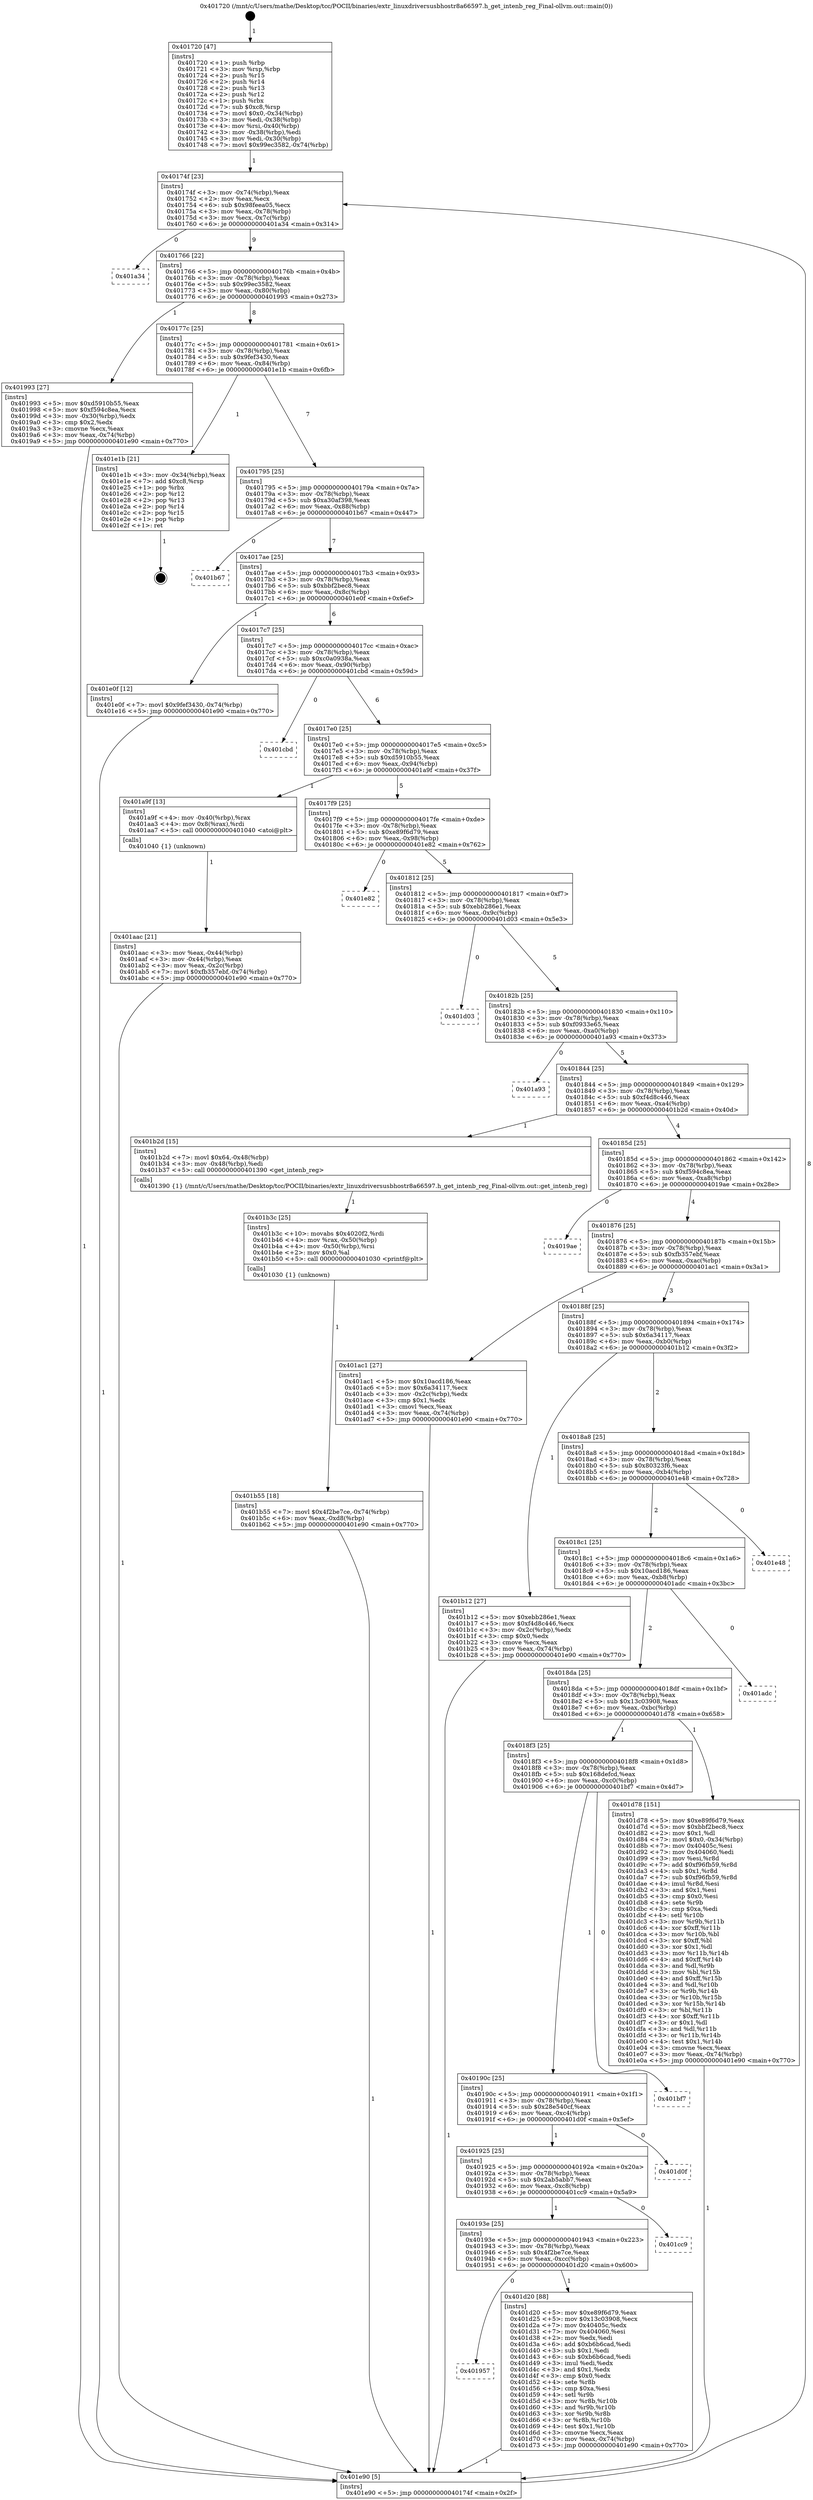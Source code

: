 digraph "0x401720" {
  label = "0x401720 (/mnt/c/Users/mathe/Desktop/tcc/POCII/binaries/extr_linuxdriversusbhostr8a66597.h_get_intenb_reg_Final-ollvm.out::main(0))"
  labelloc = "t"
  node[shape=record]

  Entry [label="",width=0.3,height=0.3,shape=circle,fillcolor=black,style=filled]
  "0x40174f" [label="{
     0x40174f [23]\l
     | [instrs]\l
     &nbsp;&nbsp;0x40174f \<+3\>: mov -0x74(%rbp),%eax\l
     &nbsp;&nbsp;0x401752 \<+2\>: mov %eax,%ecx\l
     &nbsp;&nbsp;0x401754 \<+6\>: sub $0x98feea05,%ecx\l
     &nbsp;&nbsp;0x40175a \<+3\>: mov %eax,-0x78(%rbp)\l
     &nbsp;&nbsp;0x40175d \<+3\>: mov %ecx,-0x7c(%rbp)\l
     &nbsp;&nbsp;0x401760 \<+6\>: je 0000000000401a34 \<main+0x314\>\l
  }"]
  "0x401a34" [label="{
     0x401a34\l
  }", style=dashed]
  "0x401766" [label="{
     0x401766 [22]\l
     | [instrs]\l
     &nbsp;&nbsp;0x401766 \<+5\>: jmp 000000000040176b \<main+0x4b\>\l
     &nbsp;&nbsp;0x40176b \<+3\>: mov -0x78(%rbp),%eax\l
     &nbsp;&nbsp;0x40176e \<+5\>: sub $0x99ec3582,%eax\l
     &nbsp;&nbsp;0x401773 \<+3\>: mov %eax,-0x80(%rbp)\l
     &nbsp;&nbsp;0x401776 \<+6\>: je 0000000000401993 \<main+0x273\>\l
  }"]
  Exit [label="",width=0.3,height=0.3,shape=circle,fillcolor=black,style=filled,peripheries=2]
  "0x401993" [label="{
     0x401993 [27]\l
     | [instrs]\l
     &nbsp;&nbsp;0x401993 \<+5\>: mov $0xd5910b55,%eax\l
     &nbsp;&nbsp;0x401998 \<+5\>: mov $0xf594c8ea,%ecx\l
     &nbsp;&nbsp;0x40199d \<+3\>: mov -0x30(%rbp),%edx\l
     &nbsp;&nbsp;0x4019a0 \<+3\>: cmp $0x2,%edx\l
     &nbsp;&nbsp;0x4019a3 \<+3\>: cmovne %ecx,%eax\l
     &nbsp;&nbsp;0x4019a6 \<+3\>: mov %eax,-0x74(%rbp)\l
     &nbsp;&nbsp;0x4019a9 \<+5\>: jmp 0000000000401e90 \<main+0x770\>\l
  }"]
  "0x40177c" [label="{
     0x40177c [25]\l
     | [instrs]\l
     &nbsp;&nbsp;0x40177c \<+5\>: jmp 0000000000401781 \<main+0x61\>\l
     &nbsp;&nbsp;0x401781 \<+3\>: mov -0x78(%rbp),%eax\l
     &nbsp;&nbsp;0x401784 \<+5\>: sub $0x9fef3430,%eax\l
     &nbsp;&nbsp;0x401789 \<+6\>: mov %eax,-0x84(%rbp)\l
     &nbsp;&nbsp;0x40178f \<+6\>: je 0000000000401e1b \<main+0x6fb\>\l
  }"]
  "0x401e90" [label="{
     0x401e90 [5]\l
     | [instrs]\l
     &nbsp;&nbsp;0x401e90 \<+5\>: jmp 000000000040174f \<main+0x2f\>\l
  }"]
  "0x401720" [label="{
     0x401720 [47]\l
     | [instrs]\l
     &nbsp;&nbsp;0x401720 \<+1\>: push %rbp\l
     &nbsp;&nbsp;0x401721 \<+3\>: mov %rsp,%rbp\l
     &nbsp;&nbsp;0x401724 \<+2\>: push %r15\l
     &nbsp;&nbsp;0x401726 \<+2\>: push %r14\l
     &nbsp;&nbsp;0x401728 \<+2\>: push %r13\l
     &nbsp;&nbsp;0x40172a \<+2\>: push %r12\l
     &nbsp;&nbsp;0x40172c \<+1\>: push %rbx\l
     &nbsp;&nbsp;0x40172d \<+7\>: sub $0xc8,%rsp\l
     &nbsp;&nbsp;0x401734 \<+7\>: movl $0x0,-0x34(%rbp)\l
     &nbsp;&nbsp;0x40173b \<+3\>: mov %edi,-0x38(%rbp)\l
     &nbsp;&nbsp;0x40173e \<+4\>: mov %rsi,-0x40(%rbp)\l
     &nbsp;&nbsp;0x401742 \<+3\>: mov -0x38(%rbp),%edi\l
     &nbsp;&nbsp;0x401745 \<+3\>: mov %edi,-0x30(%rbp)\l
     &nbsp;&nbsp;0x401748 \<+7\>: movl $0x99ec3582,-0x74(%rbp)\l
  }"]
  "0x401957" [label="{
     0x401957\l
  }", style=dashed]
  "0x401e1b" [label="{
     0x401e1b [21]\l
     | [instrs]\l
     &nbsp;&nbsp;0x401e1b \<+3\>: mov -0x34(%rbp),%eax\l
     &nbsp;&nbsp;0x401e1e \<+7\>: add $0xc8,%rsp\l
     &nbsp;&nbsp;0x401e25 \<+1\>: pop %rbx\l
     &nbsp;&nbsp;0x401e26 \<+2\>: pop %r12\l
     &nbsp;&nbsp;0x401e28 \<+2\>: pop %r13\l
     &nbsp;&nbsp;0x401e2a \<+2\>: pop %r14\l
     &nbsp;&nbsp;0x401e2c \<+2\>: pop %r15\l
     &nbsp;&nbsp;0x401e2e \<+1\>: pop %rbp\l
     &nbsp;&nbsp;0x401e2f \<+1\>: ret\l
  }"]
  "0x401795" [label="{
     0x401795 [25]\l
     | [instrs]\l
     &nbsp;&nbsp;0x401795 \<+5\>: jmp 000000000040179a \<main+0x7a\>\l
     &nbsp;&nbsp;0x40179a \<+3\>: mov -0x78(%rbp),%eax\l
     &nbsp;&nbsp;0x40179d \<+5\>: sub $0xa30af398,%eax\l
     &nbsp;&nbsp;0x4017a2 \<+6\>: mov %eax,-0x88(%rbp)\l
     &nbsp;&nbsp;0x4017a8 \<+6\>: je 0000000000401b67 \<main+0x447\>\l
  }"]
  "0x401d20" [label="{
     0x401d20 [88]\l
     | [instrs]\l
     &nbsp;&nbsp;0x401d20 \<+5\>: mov $0xe89f6d79,%eax\l
     &nbsp;&nbsp;0x401d25 \<+5\>: mov $0x13c03908,%ecx\l
     &nbsp;&nbsp;0x401d2a \<+7\>: mov 0x40405c,%edx\l
     &nbsp;&nbsp;0x401d31 \<+7\>: mov 0x404060,%esi\l
     &nbsp;&nbsp;0x401d38 \<+2\>: mov %edx,%edi\l
     &nbsp;&nbsp;0x401d3a \<+6\>: add $0xb6b6cad,%edi\l
     &nbsp;&nbsp;0x401d40 \<+3\>: sub $0x1,%edi\l
     &nbsp;&nbsp;0x401d43 \<+6\>: sub $0xb6b6cad,%edi\l
     &nbsp;&nbsp;0x401d49 \<+3\>: imul %edi,%edx\l
     &nbsp;&nbsp;0x401d4c \<+3\>: and $0x1,%edx\l
     &nbsp;&nbsp;0x401d4f \<+3\>: cmp $0x0,%edx\l
     &nbsp;&nbsp;0x401d52 \<+4\>: sete %r8b\l
     &nbsp;&nbsp;0x401d56 \<+3\>: cmp $0xa,%esi\l
     &nbsp;&nbsp;0x401d59 \<+4\>: setl %r9b\l
     &nbsp;&nbsp;0x401d5d \<+3\>: mov %r8b,%r10b\l
     &nbsp;&nbsp;0x401d60 \<+3\>: and %r9b,%r10b\l
     &nbsp;&nbsp;0x401d63 \<+3\>: xor %r9b,%r8b\l
     &nbsp;&nbsp;0x401d66 \<+3\>: or %r8b,%r10b\l
     &nbsp;&nbsp;0x401d69 \<+4\>: test $0x1,%r10b\l
     &nbsp;&nbsp;0x401d6d \<+3\>: cmovne %ecx,%eax\l
     &nbsp;&nbsp;0x401d70 \<+3\>: mov %eax,-0x74(%rbp)\l
     &nbsp;&nbsp;0x401d73 \<+5\>: jmp 0000000000401e90 \<main+0x770\>\l
  }"]
  "0x401b67" [label="{
     0x401b67\l
  }", style=dashed]
  "0x4017ae" [label="{
     0x4017ae [25]\l
     | [instrs]\l
     &nbsp;&nbsp;0x4017ae \<+5\>: jmp 00000000004017b3 \<main+0x93\>\l
     &nbsp;&nbsp;0x4017b3 \<+3\>: mov -0x78(%rbp),%eax\l
     &nbsp;&nbsp;0x4017b6 \<+5\>: sub $0xbbf2bec8,%eax\l
     &nbsp;&nbsp;0x4017bb \<+6\>: mov %eax,-0x8c(%rbp)\l
     &nbsp;&nbsp;0x4017c1 \<+6\>: je 0000000000401e0f \<main+0x6ef\>\l
  }"]
  "0x40193e" [label="{
     0x40193e [25]\l
     | [instrs]\l
     &nbsp;&nbsp;0x40193e \<+5\>: jmp 0000000000401943 \<main+0x223\>\l
     &nbsp;&nbsp;0x401943 \<+3\>: mov -0x78(%rbp),%eax\l
     &nbsp;&nbsp;0x401946 \<+5\>: sub $0x4f2be7ce,%eax\l
     &nbsp;&nbsp;0x40194b \<+6\>: mov %eax,-0xcc(%rbp)\l
     &nbsp;&nbsp;0x401951 \<+6\>: je 0000000000401d20 \<main+0x600\>\l
  }"]
  "0x401e0f" [label="{
     0x401e0f [12]\l
     | [instrs]\l
     &nbsp;&nbsp;0x401e0f \<+7\>: movl $0x9fef3430,-0x74(%rbp)\l
     &nbsp;&nbsp;0x401e16 \<+5\>: jmp 0000000000401e90 \<main+0x770\>\l
  }"]
  "0x4017c7" [label="{
     0x4017c7 [25]\l
     | [instrs]\l
     &nbsp;&nbsp;0x4017c7 \<+5\>: jmp 00000000004017cc \<main+0xac\>\l
     &nbsp;&nbsp;0x4017cc \<+3\>: mov -0x78(%rbp),%eax\l
     &nbsp;&nbsp;0x4017cf \<+5\>: sub $0xc0a0938a,%eax\l
     &nbsp;&nbsp;0x4017d4 \<+6\>: mov %eax,-0x90(%rbp)\l
     &nbsp;&nbsp;0x4017da \<+6\>: je 0000000000401cbd \<main+0x59d\>\l
  }"]
  "0x401cc9" [label="{
     0x401cc9\l
  }", style=dashed]
  "0x401cbd" [label="{
     0x401cbd\l
  }", style=dashed]
  "0x4017e0" [label="{
     0x4017e0 [25]\l
     | [instrs]\l
     &nbsp;&nbsp;0x4017e0 \<+5\>: jmp 00000000004017e5 \<main+0xc5\>\l
     &nbsp;&nbsp;0x4017e5 \<+3\>: mov -0x78(%rbp),%eax\l
     &nbsp;&nbsp;0x4017e8 \<+5\>: sub $0xd5910b55,%eax\l
     &nbsp;&nbsp;0x4017ed \<+6\>: mov %eax,-0x94(%rbp)\l
     &nbsp;&nbsp;0x4017f3 \<+6\>: je 0000000000401a9f \<main+0x37f\>\l
  }"]
  "0x401925" [label="{
     0x401925 [25]\l
     | [instrs]\l
     &nbsp;&nbsp;0x401925 \<+5\>: jmp 000000000040192a \<main+0x20a\>\l
     &nbsp;&nbsp;0x40192a \<+3\>: mov -0x78(%rbp),%eax\l
     &nbsp;&nbsp;0x40192d \<+5\>: sub $0x2ab5abb7,%eax\l
     &nbsp;&nbsp;0x401932 \<+6\>: mov %eax,-0xc8(%rbp)\l
     &nbsp;&nbsp;0x401938 \<+6\>: je 0000000000401cc9 \<main+0x5a9\>\l
  }"]
  "0x401a9f" [label="{
     0x401a9f [13]\l
     | [instrs]\l
     &nbsp;&nbsp;0x401a9f \<+4\>: mov -0x40(%rbp),%rax\l
     &nbsp;&nbsp;0x401aa3 \<+4\>: mov 0x8(%rax),%rdi\l
     &nbsp;&nbsp;0x401aa7 \<+5\>: call 0000000000401040 \<atoi@plt\>\l
     | [calls]\l
     &nbsp;&nbsp;0x401040 \{1\} (unknown)\l
  }"]
  "0x4017f9" [label="{
     0x4017f9 [25]\l
     | [instrs]\l
     &nbsp;&nbsp;0x4017f9 \<+5\>: jmp 00000000004017fe \<main+0xde\>\l
     &nbsp;&nbsp;0x4017fe \<+3\>: mov -0x78(%rbp),%eax\l
     &nbsp;&nbsp;0x401801 \<+5\>: sub $0xe89f6d79,%eax\l
     &nbsp;&nbsp;0x401806 \<+6\>: mov %eax,-0x98(%rbp)\l
     &nbsp;&nbsp;0x40180c \<+6\>: je 0000000000401e82 \<main+0x762\>\l
  }"]
  "0x401aac" [label="{
     0x401aac [21]\l
     | [instrs]\l
     &nbsp;&nbsp;0x401aac \<+3\>: mov %eax,-0x44(%rbp)\l
     &nbsp;&nbsp;0x401aaf \<+3\>: mov -0x44(%rbp),%eax\l
     &nbsp;&nbsp;0x401ab2 \<+3\>: mov %eax,-0x2c(%rbp)\l
     &nbsp;&nbsp;0x401ab5 \<+7\>: movl $0xfb357ebf,-0x74(%rbp)\l
     &nbsp;&nbsp;0x401abc \<+5\>: jmp 0000000000401e90 \<main+0x770\>\l
  }"]
  "0x401d0f" [label="{
     0x401d0f\l
  }", style=dashed]
  "0x401e82" [label="{
     0x401e82\l
  }", style=dashed]
  "0x401812" [label="{
     0x401812 [25]\l
     | [instrs]\l
     &nbsp;&nbsp;0x401812 \<+5\>: jmp 0000000000401817 \<main+0xf7\>\l
     &nbsp;&nbsp;0x401817 \<+3\>: mov -0x78(%rbp),%eax\l
     &nbsp;&nbsp;0x40181a \<+5\>: sub $0xebb286e1,%eax\l
     &nbsp;&nbsp;0x40181f \<+6\>: mov %eax,-0x9c(%rbp)\l
     &nbsp;&nbsp;0x401825 \<+6\>: je 0000000000401d03 \<main+0x5e3\>\l
  }"]
  "0x40190c" [label="{
     0x40190c [25]\l
     | [instrs]\l
     &nbsp;&nbsp;0x40190c \<+5\>: jmp 0000000000401911 \<main+0x1f1\>\l
     &nbsp;&nbsp;0x401911 \<+3\>: mov -0x78(%rbp),%eax\l
     &nbsp;&nbsp;0x401914 \<+5\>: sub $0x28e540cf,%eax\l
     &nbsp;&nbsp;0x401919 \<+6\>: mov %eax,-0xc4(%rbp)\l
     &nbsp;&nbsp;0x40191f \<+6\>: je 0000000000401d0f \<main+0x5ef\>\l
  }"]
  "0x401d03" [label="{
     0x401d03\l
  }", style=dashed]
  "0x40182b" [label="{
     0x40182b [25]\l
     | [instrs]\l
     &nbsp;&nbsp;0x40182b \<+5\>: jmp 0000000000401830 \<main+0x110\>\l
     &nbsp;&nbsp;0x401830 \<+3\>: mov -0x78(%rbp),%eax\l
     &nbsp;&nbsp;0x401833 \<+5\>: sub $0xf0933e65,%eax\l
     &nbsp;&nbsp;0x401838 \<+6\>: mov %eax,-0xa0(%rbp)\l
     &nbsp;&nbsp;0x40183e \<+6\>: je 0000000000401a93 \<main+0x373\>\l
  }"]
  "0x401bf7" [label="{
     0x401bf7\l
  }", style=dashed]
  "0x401a93" [label="{
     0x401a93\l
  }", style=dashed]
  "0x401844" [label="{
     0x401844 [25]\l
     | [instrs]\l
     &nbsp;&nbsp;0x401844 \<+5\>: jmp 0000000000401849 \<main+0x129\>\l
     &nbsp;&nbsp;0x401849 \<+3\>: mov -0x78(%rbp),%eax\l
     &nbsp;&nbsp;0x40184c \<+5\>: sub $0xf4d8c446,%eax\l
     &nbsp;&nbsp;0x401851 \<+6\>: mov %eax,-0xa4(%rbp)\l
     &nbsp;&nbsp;0x401857 \<+6\>: je 0000000000401b2d \<main+0x40d\>\l
  }"]
  "0x4018f3" [label="{
     0x4018f3 [25]\l
     | [instrs]\l
     &nbsp;&nbsp;0x4018f3 \<+5\>: jmp 00000000004018f8 \<main+0x1d8\>\l
     &nbsp;&nbsp;0x4018f8 \<+3\>: mov -0x78(%rbp),%eax\l
     &nbsp;&nbsp;0x4018fb \<+5\>: sub $0x168defcd,%eax\l
     &nbsp;&nbsp;0x401900 \<+6\>: mov %eax,-0xc0(%rbp)\l
     &nbsp;&nbsp;0x401906 \<+6\>: je 0000000000401bf7 \<main+0x4d7\>\l
  }"]
  "0x401b2d" [label="{
     0x401b2d [15]\l
     | [instrs]\l
     &nbsp;&nbsp;0x401b2d \<+7\>: movl $0x64,-0x48(%rbp)\l
     &nbsp;&nbsp;0x401b34 \<+3\>: mov -0x48(%rbp),%edi\l
     &nbsp;&nbsp;0x401b37 \<+5\>: call 0000000000401390 \<get_intenb_reg\>\l
     | [calls]\l
     &nbsp;&nbsp;0x401390 \{1\} (/mnt/c/Users/mathe/Desktop/tcc/POCII/binaries/extr_linuxdriversusbhostr8a66597.h_get_intenb_reg_Final-ollvm.out::get_intenb_reg)\l
  }"]
  "0x40185d" [label="{
     0x40185d [25]\l
     | [instrs]\l
     &nbsp;&nbsp;0x40185d \<+5\>: jmp 0000000000401862 \<main+0x142\>\l
     &nbsp;&nbsp;0x401862 \<+3\>: mov -0x78(%rbp),%eax\l
     &nbsp;&nbsp;0x401865 \<+5\>: sub $0xf594c8ea,%eax\l
     &nbsp;&nbsp;0x40186a \<+6\>: mov %eax,-0xa8(%rbp)\l
     &nbsp;&nbsp;0x401870 \<+6\>: je 00000000004019ae \<main+0x28e\>\l
  }"]
  "0x401d78" [label="{
     0x401d78 [151]\l
     | [instrs]\l
     &nbsp;&nbsp;0x401d78 \<+5\>: mov $0xe89f6d79,%eax\l
     &nbsp;&nbsp;0x401d7d \<+5\>: mov $0xbbf2bec8,%ecx\l
     &nbsp;&nbsp;0x401d82 \<+2\>: mov $0x1,%dl\l
     &nbsp;&nbsp;0x401d84 \<+7\>: movl $0x0,-0x34(%rbp)\l
     &nbsp;&nbsp;0x401d8b \<+7\>: mov 0x40405c,%esi\l
     &nbsp;&nbsp;0x401d92 \<+7\>: mov 0x404060,%edi\l
     &nbsp;&nbsp;0x401d99 \<+3\>: mov %esi,%r8d\l
     &nbsp;&nbsp;0x401d9c \<+7\>: add $0xf96fb59,%r8d\l
     &nbsp;&nbsp;0x401da3 \<+4\>: sub $0x1,%r8d\l
     &nbsp;&nbsp;0x401da7 \<+7\>: sub $0xf96fb59,%r8d\l
     &nbsp;&nbsp;0x401dae \<+4\>: imul %r8d,%esi\l
     &nbsp;&nbsp;0x401db2 \<+3\>: and $0x1,%esi\l
     &nbsp;&nbsp;0x401db5 \<+3\>: cmp $0x0,%esi\l
     &nbsp;&nbsp;0x401db8 \<+4\>: sete %r9b\l
     &nbsp;&nbsp;0x401dbc \<+3\>: cmp $0xa,%edi\l
     &nbsp;&nbsp;0x401dbf \<+4\>: setl %r10b\l
     &nbsp;&nbsp;0x401dc3 \<+3\>: mov %r9b,%r11b\l
     &nbsp;&nbsp;0x401dc6 \<+4\>: xor $0xff,%r11b\l
     &nbsp;&nbsp;0x401dca \<+3\>: mov %r10b,%bl\l
     &nbsp;&nbsp;0x401dcd \<+3\>: xor $0xff,%bl\l
     &nbsp;&nbsp;0x401dd0 \<+3\>: xor $0x1,%dl\l
     &nbsp;&nbsp;0x401dd3 \<+3\>: mov %r11b,%r14b\l
     &nbsp;&nbsp;0x401dd6 \<+4\>: and $0xff,%r14b\l
     &nbsp;&nbsp;0x401dda \<+3\>: and %dl,%r9b\l
     &nbsp;&nbsp;0x401ddd \<+3\>: mov %bl,%r15b\l
     &nbsp;&nbsp;0x401de0 \<+4\>: and $0xff,%r15b\l
     &nbsp;&nbsp;0x401de4 \<+3\>: and %dl,%r10b\l
     &nbsp;&nbsp;0x401de7 \<+3\>: or %r9b,%r14b\l
     &nbsp;&nbsp;0x401dea \<+3\>: or %r10b,%r15b\l
     &nbsp;&nbsp;0x401ded \<+3\>: xor %r15b,%r14b\l
     &nbsp;&nbsp;0x401df0 \<+3\>: or %bl,%r11b\l
     &nbsp;&nbsp;0x401df3 \<+4\>: xor $0xff,%r11b\l
     &nbsp;&nbsp;0x401df7 \<+3\>: or $0x1,%dl\l
     &nbsp;&nbsp;0x401dfa \<+3\>: and %dl,%r11b\l
     &nbsp;&nbsp;0x401dfd \<+3\>: or %r11b,%r14b\l
     &nbsp;&nbsp;0x401e00 \<+4\>: test $0x1,%r14b\l
     &nbsp;&nbsp;0x401e04 \<+3\>: cmovne %ecx,%eax\l
     &nbsp;&nbsp;0x401e07 \<+3\>: mov %eax,-0x74(%rbp)\l
     &nbsp;&nbsp;0x401e0a \<+5\>: jmp 0000000000401e90 \<main+0x770\>\l
  }"]
  "0x4019ae" [label="{
     0x4019ae\l
  }", style=dashed]
  "0x401876" [label="{
     0x401876 [25]\l
     | [instrs]\l
     &nbsp;&nbsp;0x401876 \<+5\>: jmp 000000000040187b \<main+0x15b\>\l
     &nbsp;&nbsp;0x40187b \<+3\>: mov -0x78(%rbp),%eax\l
     &nbsp;&nbsp;0x40187e \<+5\>: sub $0xfb357ebf,%eax\l
     &nbsp;&nbsp;0x401883 \<+6\>: mov %eax,-0xac(%rbp)\l
     &nbsp;&nbsp;0x401889 \<+6\>: je 0000000000401ac1 \<main+0x3a1\>\l
  }"]
  "0x4018da" [label="{
     0x4018da [25]\l
     | [instrs]\l
     &nbsp;&nbsp;0x4018da \<+5\>: jmp 00000000004018df \<main+0x1bf\>\l
     &nbsp;&nbsp;0x4018df \<+3\>: mov -0x78(%rbp),%eax\l
     &nbsp;&nbsp;0x4018e2 \<+5\>: sub $0x13c03908,%eax\l
     &nbsp;&nbsp;0x4018e7 \<+6\>: mov %eax,-0xbc(%rbp)\l
     &nbsp;&nbsp;0x4018ed \<+6\>: je 0000000000401d78 \<main+0x658\>\l
  }"]
  "0x401ac1" [label="{
     0x401ac1 [27]\l
     | [instrs]\l
     &nbsp;&nbsp;0x401ac1 \<+5\>: mov $0x10acd186,%eax\l
     &nbsp;&nbsp;0x401ac6 \<+5\>: mov $0x6a34117,%ecx\l
     &nbsp;&nbsp;0x401acb \<+3\>: mov -0x2c(%rbp),%edx\l
     &nbsp;&nbsp;0x401ace \<+3\>: cmp $0x1,%edx\l
     &nbsp;&nbsp;0x401ad1 \<+3\>: cmovl %ecx,%eax\l
     &nbsp;&nbsp;0x401ad4 \<+3\>: mov %eax,-0x74(%rbp)\l
     &nbsp;&nbsp;0x401ad7 \<+5\>: jmp 0000000000401e90 \<main+0x770\>\l
  }"]
  "0x40188f" [label="{
     0x40188f [25]\l
     | [instrs]\l
     &nbsp;&nbsp;0x40188f \<+5\>: jmp 0000000000401894 \<main+0x174\>\l
     &nbsp;&nbsp;0x401894 \<+3\>: mov -0x78(%rbp),%eax\l
     &nbsp;&nbsp;0x401897 \<+5\>: sub $0x6a34117,%eax\l
     &nbsp;&nbsp;0x40189c \<+6\>: mov %eax,-0xb0(%rbp)\l
     &nbsp;&nbsp;0x4018a2 \<+6\>: je 0000000000401b12 \<main+0x3f2\>\l
  }"]
  "0x401adc" [label="{
     0x401adc\l
  }", style=dashed]
  "0x401b12" [label="{
     0x401b12 [27]\l
     | [instrs]\l
     &nbsp;&nbsp;0x401b12 \<+5\>: mov $0xebb286e1,%eax\l
     &nbsp;&nbsp;0x401b17 \<+5\>: mov $0xf4d8c446,%ecx\l
     &nbsp;&nbsp;0x401b1c \<+3\>: mov -0x2c(%rbp),%edx\l
     &nbsp;&nbsp;0x401b1f \<+3\>: cmp $0x0,%edx\l
     &nbsp;&nbsp;0x401b22 \<+3\>: cmove %ecx,%eax\l
     &nbsp;&nbsp;0x401b25 \<+3\>: mov %eax,-0x74(%rbp)\l
     &nbsp;&nbsp;0x401b28 \<+5\>: jmp 0000000000401e90 \<main+0x770\>\l
  }"]
  "0x4018a8" [label="{
     0x4018a8 [25]\l
     | [instrs]\l
     &nbsp;&nbsp;0x4018a8 \<+5\>: jmp 00000000004018ad \<main+0x18d\>\l
     &nbsp;&nbsp;0x4018ad \<+3\>: mov -0x78(%rbp),%eax\l
     &nbsp;&nbsp;0x4018b0 \<+5\>: sub $0x80323f6,%eax\l
     &nbsp;&nbsp;0x4018b5 \<+6\>: mov %eax,-0xb4(%rbp)\l
     &nbsp;&nbsp;0x4018bb \<+6\>: je 0000000000401e48 \<main+0x728\>\l
  }"]
  "0x401b3c" [label="{
     0x401b3c [25]\l
     | [instrs]\l
     &nbsp;&nbsp;0x401b3c \<+10\>: movabs $0x4020f2,%rdi\l
     &nbsp;&nbsp;0x401b46 \<+4\>: mov %rax,-0x50(%rbp)\l
     &nbsp;&nbsp;0x401b4a \<+4\>: mov -0x50(%rbp),%rsi\l
     &nbsp;&nbsp;0x401b4e \<+2\>: mov $0x0,%al\l
     &nbsp;&nbsp;0x401b50 \<+5\>: call 0000000000401030 \<printf@plt\>\l
     | [calls]\l
     &nbsp;&nbsp;0x401030 \{1\} (unknown)\l
  }"]
  "0x401b55" [label="{
     0x401b55 [18]\l
     | [instrs]\l
     &nbsp;&nbsp;0x401b55 \<+7\>: movl $0x4f2be7ce,-0x74(%rbp)\l
     &nbsp;&nbsp;0x401b5c \<+6\>: mov %eax,-0xd8(%rbp)\l
     &nbsp;&nbsp;0x401b62 \<+5\>: jmp 0000000000401e90 \<main+0x770\>\l
  }"]
  "0x4018c1" [label="{
     0x4018c1 [25]\l
     | [instrs]\l
     &nbsp;&nbsp;0x4018c1 \<+5\>: jmp 00000000004018c6 \<main+0x1a6\>\l
     &nbsp;&nbsp;0x4018c6 \<+3\>: mov -0x78(%rbp),%eax\l
     &nbsp;&nbsp;0x4018c9 \<+5\>: sub $0x10acd186,%eax\l
     &nbsp;&nbsp;0x4018ce \<+6\>: mov %eax,-0xb8(%rbp)\l
     &nbsp;&nbsp;0x4018d4 \<+6\>: je 0000000000401adc \<main+0x3bc\>\l
  }"]
  "0x401e48" [label="{
     0x401e48\l
  }", style=dashed]
  Entry -> "0x401720" [label=" 1"]
  "0x40174f" -> "0x401a34" [label=" 0"]
  "0x40174f" -> "0x401766" [label=" 9"]
  "0x401e1b" -> Exit [label=" 1"]
  "0x401766" -> "0x401993" [label=" 1"]
  "0x401766" -> "0x40177c" [label=" 8"]
  "0x401993" -> "0x401e90" [label=" 1"]
  "0x401720" -> "0x40174f" [label=" 1"]
  "0x401e90" -> "0x40174f" [label=" 8"]
  "0x401e0f" -> "0x401e90" [label=" 1"]
  "0x40177c" -> "0x401e1b" [label=" 1"]
  "0x40177c" -> "0x401795" [label=" 7"]
  "0x401d78" -> "0x401e90" [label=" 1"]
  "0x401795" -> "0x401b67" [label=" 0"]
  "0x401795" -> "0x4017ae" [label=" 7"]
  "0x401d20" -> "0x401e90" [label=" 1"]
  "0x4017ae" -> "0x401e0f" [label=" 1"]
  "0x4017ae" -> "0x4017c7" [label=" 6"]
  "0x40193e" -> "0x401d20" [label=" 1"]
  "0x4017c7" -> "0x401cbd" [label=" 0"]
  "0x4017c7" -> "0x4017e0" [label=" 6"]
  "0x40193e" -> "0x401957" [label=" 0"]
  "0x4017e0" -> "0x401a9f" [label=" 1"]
  "0x4017e0" -> "0x4017f9" [label=" 5"]
  "0x401a9f" -> "0x401aac" [label=" 1"]
  "0x401aac" -> "0x401e90" [label=" 1"]
  "0x401925" -> "0x401cc9" [label=" 0"]
  "0x4017f9" -> "0x401e82" [label=" 0"]
  "0x4017f9" -> "0x401812" [label=" 5"]
  "0x401925" -> "0x40193e" [label=" 1"]
  "0x401812" -> "0x401d03" [label=" 0"]
  "0x401812" -> "0x40182b" [label=" 5"]
  "0x40190c" -> "0x401d0f" [label=" 0"]
  "0x40182b" -> "0x401a93" [label=" 0"]
  "0x40182b" -> "0x401844" [label=" 5"]
  "0x40190c" -> "0x401925" [label=" 1"]
  "0x401844" -> "0x401b2d" [label=" 1"]
  "0x401844" -> "0x40185d" [label=" 4"]
  "0x4018f3" -> "0x401bf7" [label=" 0"]
  "0x40185d" -> "0x4019ae" [label=" 0"]
  "0x40185d" -> "0x401876" [label=" 4"]
  "0x4018f3" -> "0x40190c" [label=" 1"]
  "0x401876" -> "0x401ac1" [label=" 1"]
  "0x401876" -> "0x40188f" [label=" 3"]
  "0x401ac1" -> "0x401e90" [label=" 1"]
  "0x4018da" -> "0x401d78" [label=" 1"]
  "0x40188f" -> "0x401b12" [label=" 1"]
  "0x40188f" -> "0x4018a8" [label=" 2"]
  "0x401b12" -> "0x401e90" [label=" 1"]
  "0x401b2d" -> "0x401b3c" [label=" 1"]
  "0x401b3c" -> "0x401b55" [label=" 1"]
  "0x401b55" -> "0x401e90" [label=" 1"]
  "0x4018da" -> "0x4018f3" [label=" 1"]
  "0x4018a8" -> "0x401e48" [label=" 0"]
  "0x4018a8" -> "0x4018c1" [label=" 2"]
  "0x4018c1" -> "0x4018da" [label=" 2"]
  "0x4018c1" -> "0x401adc" [label=" 0"]
}
